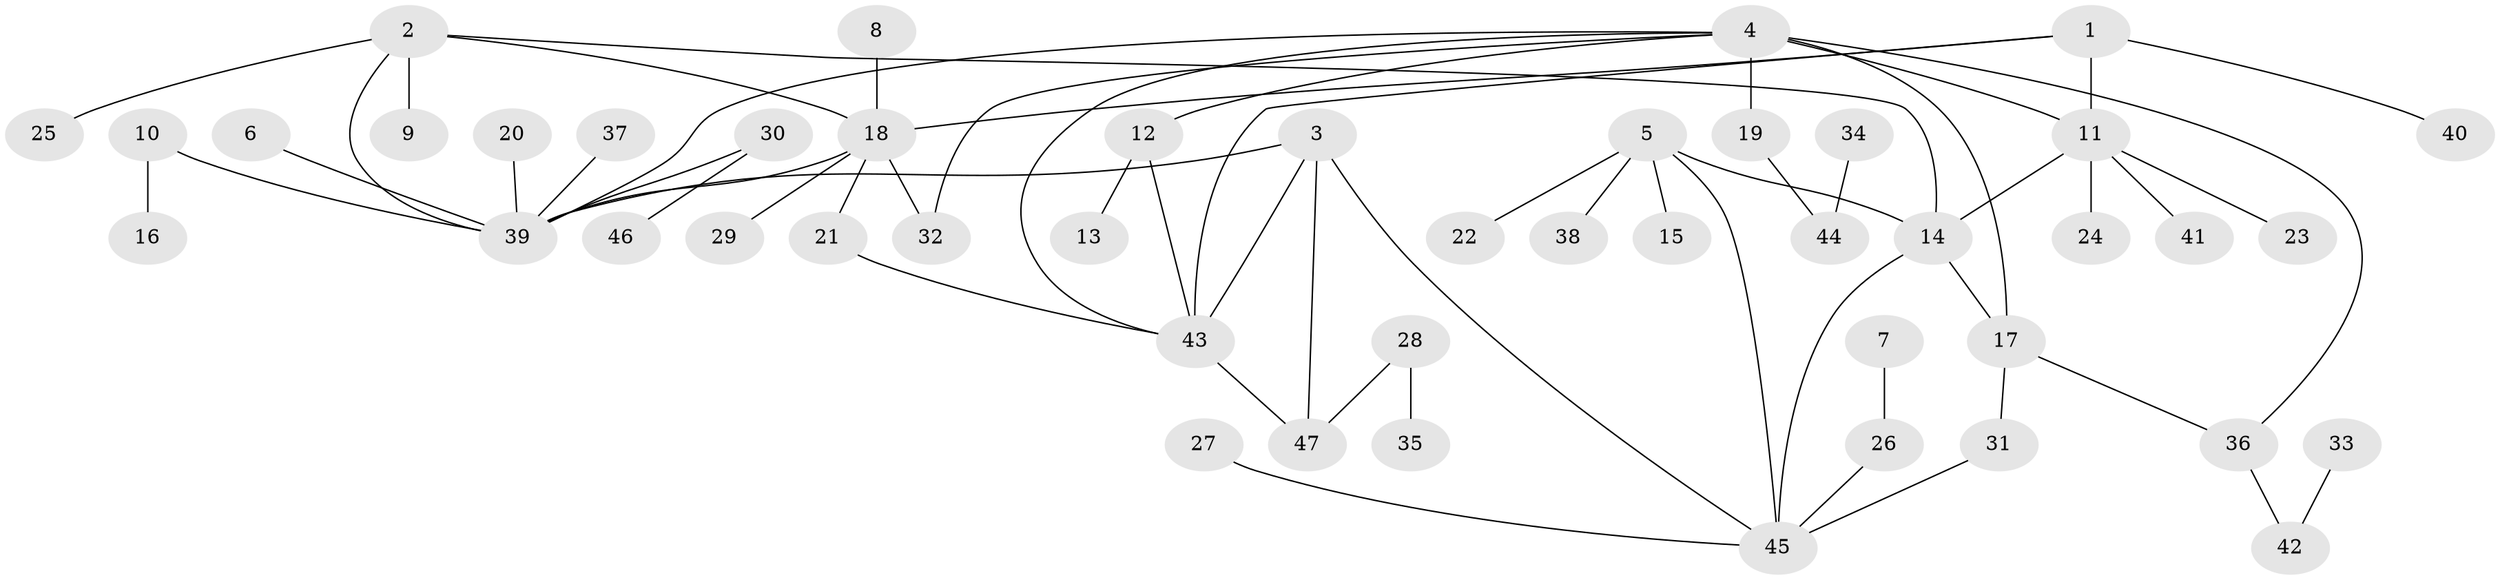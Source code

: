 // original degree distribution, {4: 0.06060606060606061, 3: 0.10606060606060606, 7: 0.06060606060606061, 5: 0.030303030303030304, 10: 0.015151515151515152, 9: 0.015151515151515152, 6: 0.030303030303030304, 1: 0.5151515151515151, 2: 0.16666666666666666}
// Generated by graph-tools (version 1.1) at 2025/37/03/04/25 23:37:38]
// undirected, 47 vertices, 60 edges
graph export_dot {
  node [color=gray90,style=filled];
  1;
  2;
  3;
  4;
  5;
  6;
  7;
  8;
  9;
  10;
  11;
  12;
  13;
  14;
  15;
  16;
  17;
  18;
  19;
  20;
  21;
  22;
  23;
  24;
  25;
  26;
  27;
  28;
  29;
  30;
  31;
  32;
  33;
  34;
  35;
  36;
  37;
  38;
  39;
  40;
  41;
  42;
  43;
  44;
  45;
  46;
  47;
  1 -- 11 [weight=2.0];
  1 -- 18 [weight=1.0];
  1 -- 40 [weight=1.0];
  1 -- 43 [weight=1.0];
  2 -- 9 [weight=1.0];
  2 -- 14 [weight=1.0];
  2 -- 18 [weight=1.0];
  2 -- 25 [weight=1.0];
  2 -- 39 [weight=1.0];
  3 -- 39 [weight=1.0];
  3 -- 43 [weight=1.0];
  3 -- 45 [weight=1.0];
  3 -- 47 [weight=1.0];
  4 -- 11 [weight=2.0];
  4 -- 12 [weight=1.0];
  4 -- 17 [weight=1.0];
  4 -- 19 [weight=1.0];
  4 -- 32 [weight=1.0];
  4 -- 36 [weight=1.0];
  4 -- 39 [weight=1.0];
  4 -- 43 [weight=1.0];
  5 -- 14 [weight=1.0];
  5 -- 15 [weight=1.0];
  5 -- 22 [weight=1.0];
  5 -- 38 [weight=1.0];
  5 -- 45 [weight=1.0];
  6 -- 39 [weight=1.0];
  7 -- 26 [weight=1.0];
  8 -- 18 [weight=1.0];
  10 -- 16 [weight=1.0];
  10 -- 39 [weight=1.0];
  11 -- 14 [weight=1.0];
  11 -- 23 [weight=1.0];
  11 -- 24 [weight=1.0];
  11 -- 41 [weight=1.0];
  12 -- 13 [weight=1.0];
  12 -- 43 [weight=1.0];
  14 -- 17 [weight=1.0];
  14 -- 45 [weight=1.0];
  17 -- 31 [weight=1.0];
  17 -- 36 [weight=1.0];
  18 -- 21 [weight=1.0];
  18 -- 29 [weight=1.0];
  18 -- 32 [weight=1.0];
  18 -- 39 [weight=1.0];
  19 -- 44 [weight=1.0];
  20 -- 39 [weight=1.0];
  21 -- 43 [weight=1.0];
  26 -- 45 [weight=1.0];
  27 -- 45 [weight=1.0];
  28 -- 35 [weight=1.0];
  28 -- 47 [weight=1.0];
  30 -- 39 [weight=1.0];
  30 -- 46 [weight=1.0];
  31 -- 45 [weight=1.0];
  33 -- 42 [weight=1.0];
  34 -- 44 [weight=1.0];
  36 -- 42 [weight=1.0];
  37 -- 39 [weight=1.0];
  43 -- 47 [weight=1.0];
}
